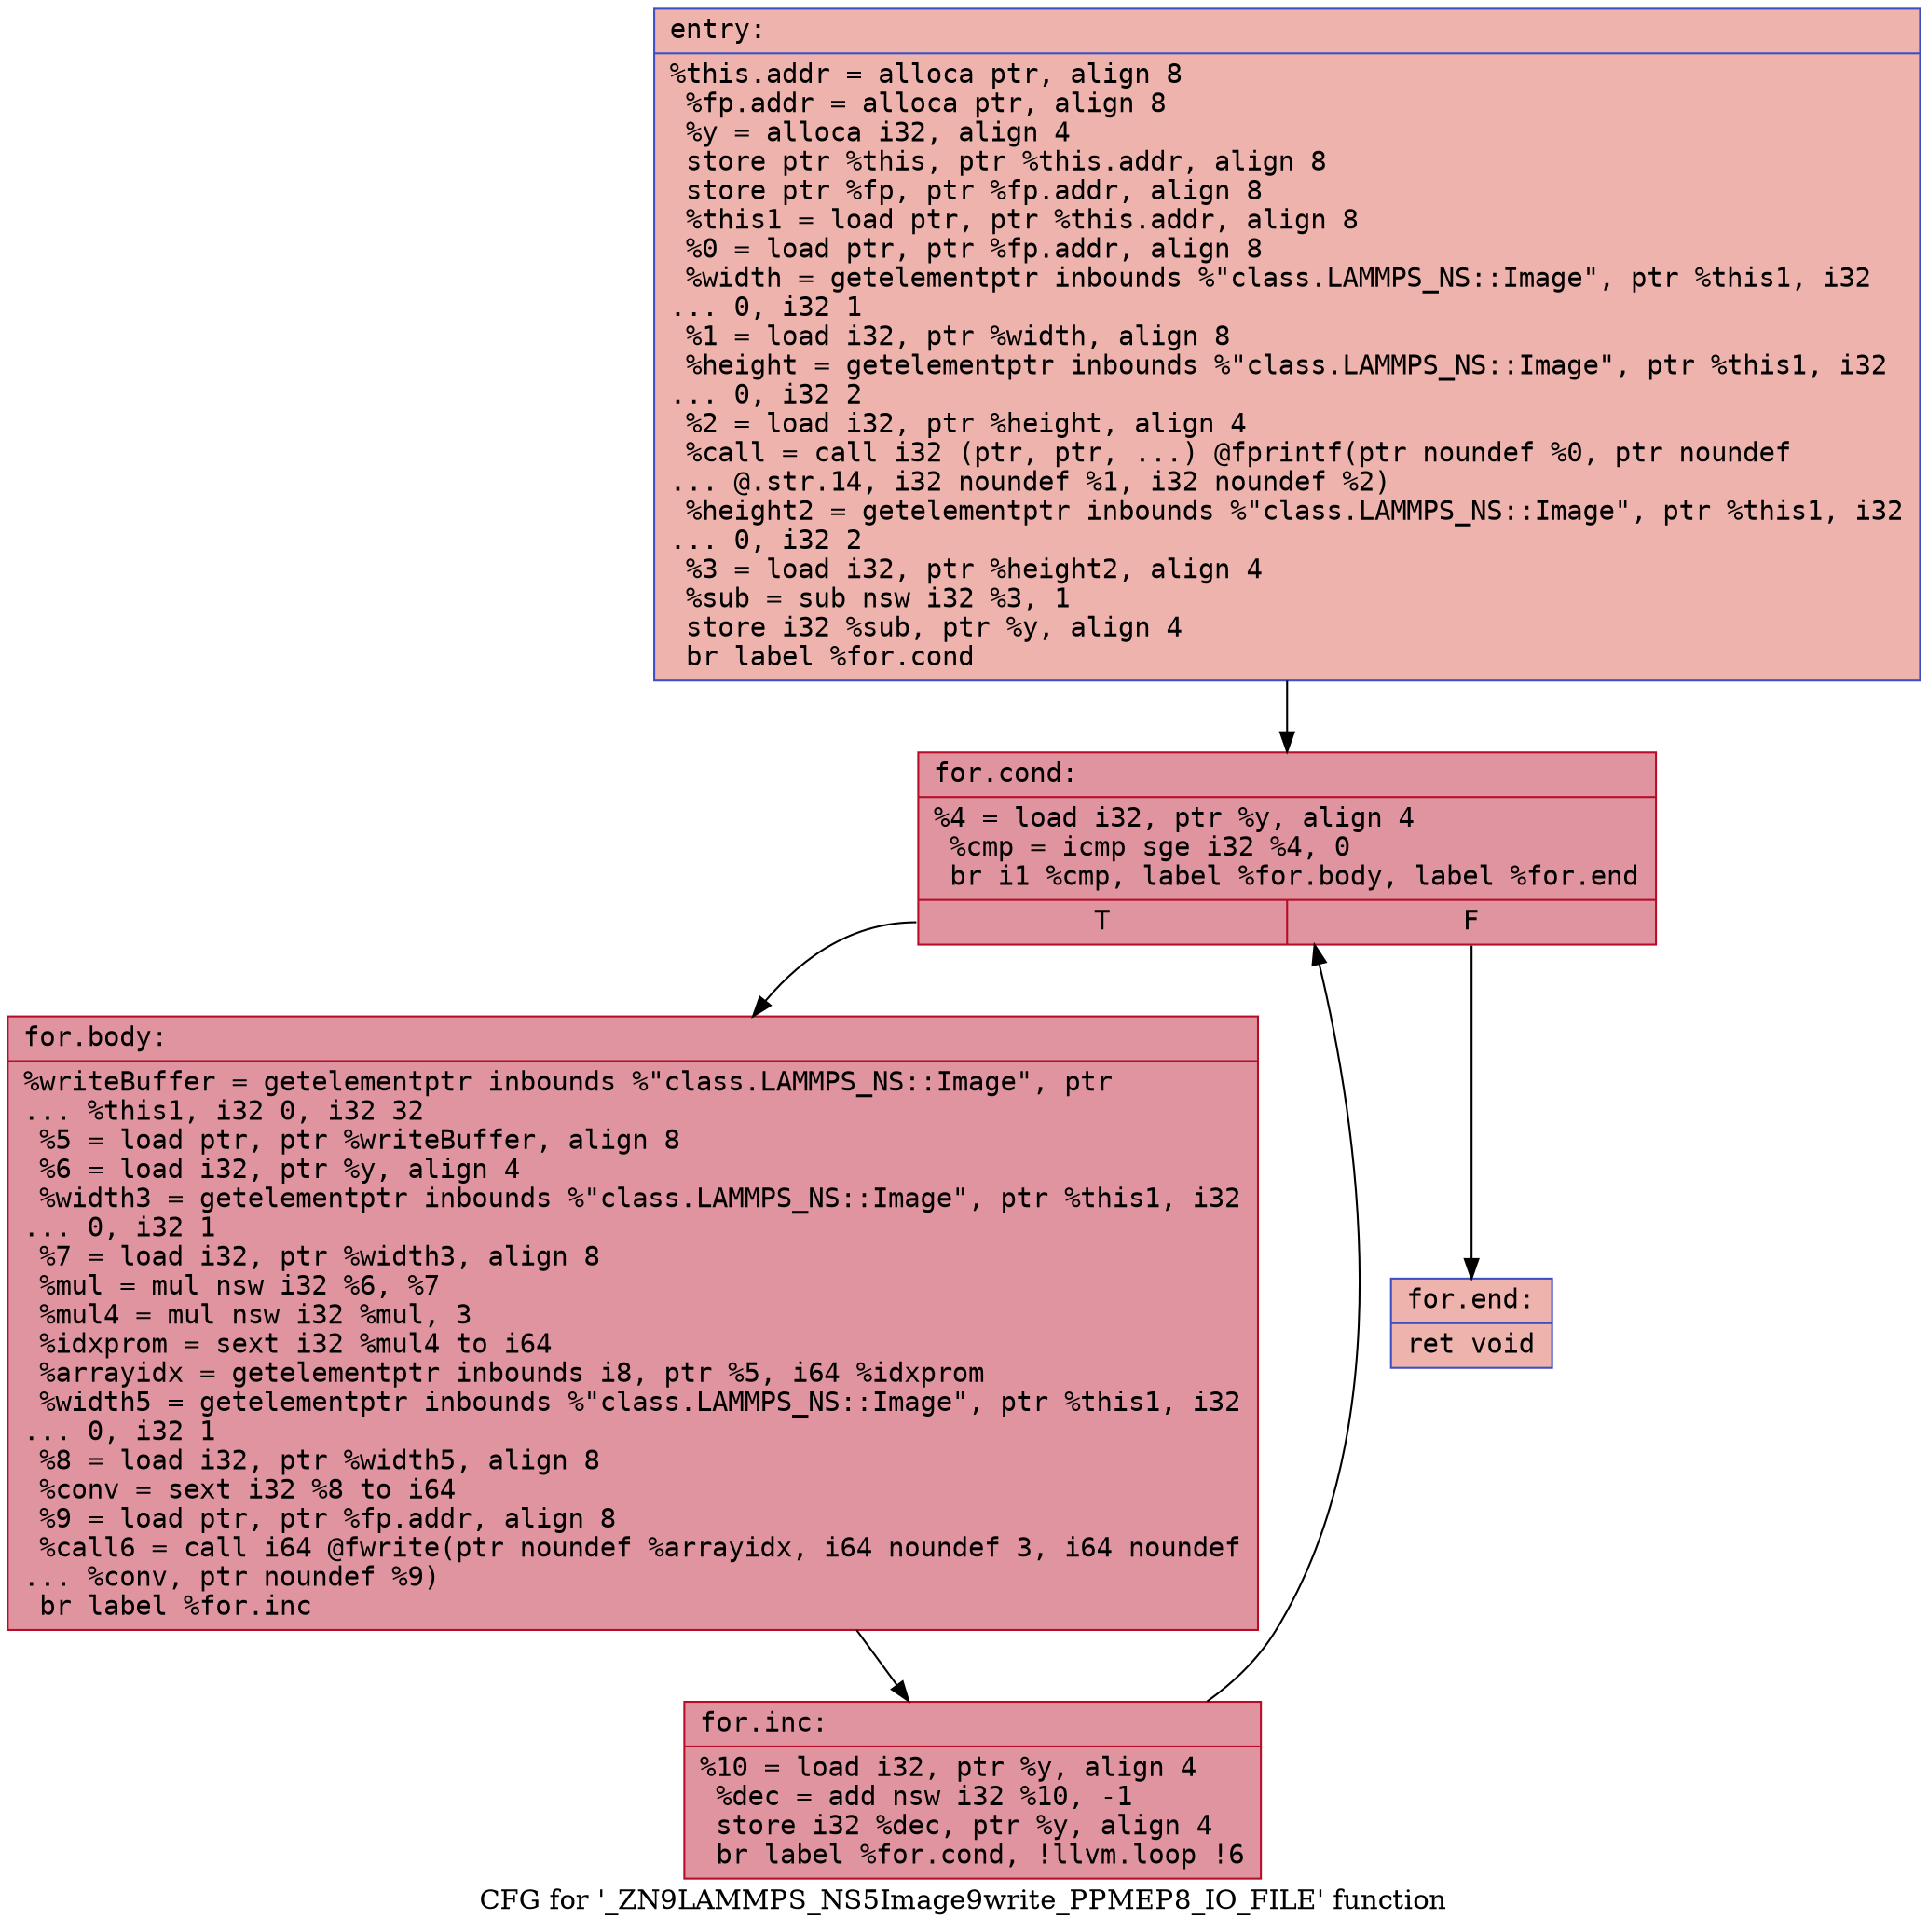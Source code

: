 digraph "CFG for '_ZN9LAMMPS_NS5Image9write_PPMEP8_IO_FILE' function" {
	label="CFG for '_ZN9LAMMPS_NS5Image9write_PPMEP8_IO_FILE' function";

	Node0x55d9532185a0 [shape=record,color="#3d50c3ff", style=filled, fillcolor="#d6524470" fontname="Courier",label="{entry:\l|  %this.addr = alloca ptr, align 8\l  %fp.addr = alloca ptr, align 8\l  %y = alloca i32, align 4\l  store ptr %this, ptr %this.addr, align 8\l  store ptr %fp, ptr %fp.addr, align 8\l  %this1 = load ptr, ptr %this.addr, align 8\l  %0 = load ptr, ptr %fp.addr, align 8\l  %width = getelementptr inbounds %\"class.LAMMPS_NS::Image\", ptr %this1, i32\l... 0, i32 1\l  %1 = load i32, ptr %width, align 8\l  %height = getelementptr inbounds %\"class.LAMMPS_NS::Image\", ptr %this1, i32\l... 0, i32 2\l  %2 = load i32, ptr %height, align 4\l  %call = call i32 (ptr, ptr, ...) @fprintf(ptr noundef %0, ptr noundef\l... @.str.14, i32 noundef %1, i32 noundef %2)\l  %height2 = getelementptr inbounds %\"class.LAMMPS_NS::Image\", ptr %this1, i32\l... 0, i32 2\l  %3 = load i32, ptr %height2, align 4\l  %sub = sub nsw i32 %3, 1\l  store i32 %sub, ptr %y, align 4\l  br label %for.cond\l}"];
	Node0x55d9532185a0 -> Node0x55d953219180[tooltip="entry -> for.cond\nProbability 100.00%" ];
	Node0x55d953219180 [shape=record,color="#b70d28ff", style=filled, fillcolor="#b70d2870" fontname="Courier",label="{for.cond:\l|  %4 = load i32, ptr %y, align 4\l  %cmp = icmp sge i32 %4, 0\l  br i1 %cmp, label %for.body, label %for.end\l|{<s0>T|<s1>F}}"];
	Node0x55d953219180:s0 -> Node0x55d953219540[tooltip="for.cond -> for.body\nProbability 96.88%" ];
	Node0x55d953219180:s1 -> Node0x55d9532195c0[tooltip="for.cond -> for.end\nProbability 3.12%" ];
	Node0x55d953219540 [shape=record,color="#b70d28ff", style=filled, fillcolor="#b70d2870" fontname="Courier",label="{for.body:\l|  %writeBuffer = getelementptr inbounds %\"class.LAMMPS_NS::Image\", ptr\l... %this1, i32 0, i32 32\l  %5 = load ptr, ptr %writeBuffer, align 8\l  %6 = load i32, ptr %y, align 4\l  %width3 = getelementptr inbounds %\"class.LAMMPS_NS::Image\", ptr %this1, i32\l... 0, i32 1\l  %7 = load i32, ptr %width3, align 8\l  %mul = mul nsw i32 %6, %7\l  %mul4 = mul nsw i32 %mul, 3\l  %idxprom = sext i32 %mul4 to i64\l  %arrayidx = getelementptr inbounds i8, ptr %5, i64 %idxprom\l  %width5 = getelementptr inbounds %\"class.LAMMPS_NS::Image\", ptr %this1, i32\l... 0, i32 1\l  %8 = load i32, ptr %width5, align 8\l  %conv = sext i32 %8 to i64\l  %9 = load ptr, ptr %fp.addr, align 8\l  %call6 = call i64 @fwrite(ptr noundef %arrayidx, i64 noundef 3, i64 noundef\l... %conv, ptr noundef %9)\l  br label %for.inc\l}"];
	Node0x55d953219540 -> Node0x55d953219200[tooltip="for.body -> for.inc\nProbability 100.00%" ];
	Node0x55d953219200 [shape=record,color="#b70d28ff", style=filled, fillcolor="#b70d2870" fontname="Courier",label="{for.inc:\l|  %10 = load i32, ptr %y, align 4\l  %dec = add nsw i32 %10, -1\l  store i32 %dec, ptr %y, align 4\l  br label %for.cond, !llvm.loop !6\l}"];
	Node0x55d953219200 -> Node0x55d953219180[tooltip="for.inc -> for.cond\nProbability 100.00%" ];
	Node0x55d9532195c0 [shape=record,color="#3d50c3ff", style=filled, fillcolor="#d6524470" fontname="Courier",label="{for.end:\l|  ret void\l}"];
}
